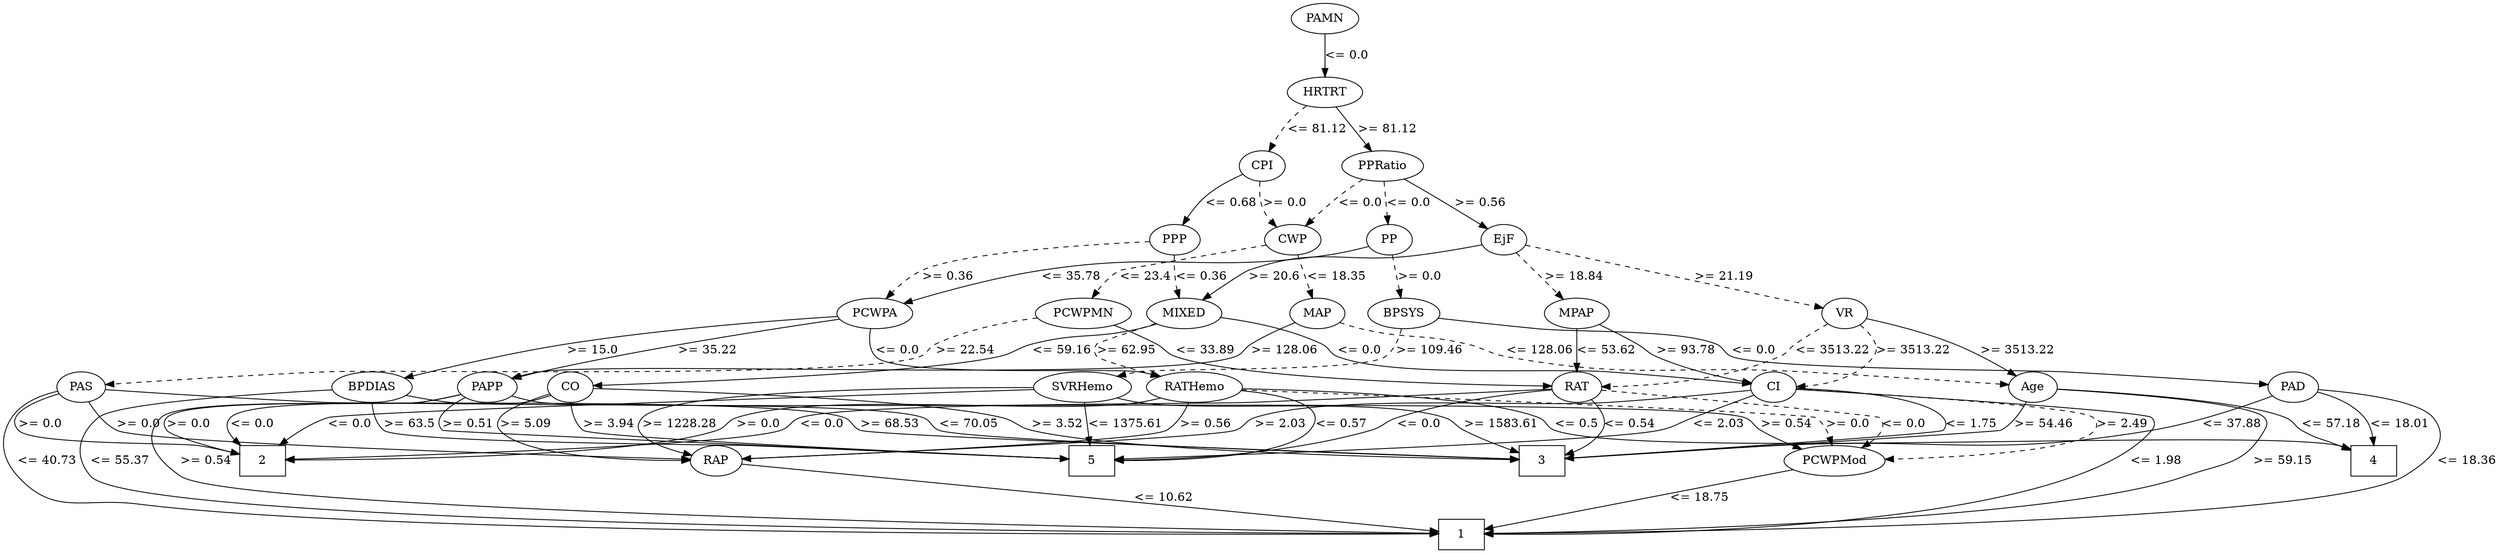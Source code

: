 digraph G {
	graph [bb="0,0,2380.8,645"];
	node [label="\N"];
	1	[height=0.5,
		pos="1527.8,18",
		shape=box,
		width=0.75];
	2	[height=0.5,
		pos="664.76,105",
		shape=box,
		width=0.75];
	3	[height=0.5,
		pos="1577.8,105",
		shape=box,
		width=0.75];
	4	[height=0.5,
		pos="2185.8,105",
		shape=box,
		width=0.75];
	5	[height=0.5,
		pos="1269.8,105",
		shape=box,
		width=0.75];
	RAP	[height=0.5,
		pos="274.76,105",
		width=0.77778];
	RAP -> 1	[key=0,
		label="<= 10.62",
		lp="1006.8,61.5",
		op="<=",
		param=10.62,
		pos="e,1500.7,20.665 302.67,101.95 397.62,95.012 716.87,71.787 980.76,54 1172.6,41.071 1402.3,26.749 1490.7,21.286",
		style=solid];
	PAS	[height=0.5,
		pos="70.758,192",
		width=0.75];
	PAS -> 1	[key=0,
		label="<= 40.73",
		lp="104.76,105",
		op="<=",
		param=40.73,
		pos="e,1500.7,20.128 46.394,183.96 21.797,175.6 -10.653,160.31 3.7583,141 95.579,17.979 407.43,72.289 762.76,54 1042.5,39.601 1380,25.194 \
1490.7,20.547",
		style=solid];
	PAS -> 2	[key=0,
		label=">= 0.0",
		lp="103.76,148.5",
		op=">=",
		param=0.0,
		pos="e,637.74,107.21 70.769,173.9 71.766,162.73 75.078,148.81 84.758,141 95.354,132.45 500.81,113.42 627.4,107.67",
		style=solid];
	PAS -> 3	[key=0,
		label=">= 68.53",
		lp="724.76,148.5",
		op=">=",
		param=68.53,
		pos="e,1550.8,114 97.9,189.9 212.51,185.18 652.22,166.45 679.76,156 689.82,152.18 688.63,144.64 698.76,141 783.36,110.57 1418.6,134.68 \
1507.8,123 1518.7,121.57 1530.3,119.12 1541,116.52",
		style=solid];
	PAS -> RAP	[key=0,
		label=">= 0.0",
		lp="29.758,148.5",
		op=">=",
		param=0.0,
		pos="e,246.76,105.3 47.403,182.75 24.849,173.54 -3.8963,157.73 10.758,141 39.62,108.06 170.35,104.71 236.37,105.19",
		style=solid];
	PAD	[height=0.5,
		pos="2078.8,192",
		width=0.79437];
	PAD -> 1	[key=0,
		label="<= 18.36",
		lp="2280.8,105",
		op="<=",
		param=18.36,
		pos="e,1554.9,20.138 2105.8,185.92 2153.4,176.91 2247.5,158.8 2249.8,156 2267.9,133.74 2255,109.55 2221.8,87 2167.1,49.953 1701.9,26.675 \
1565.3,20.594",
		style=solid];
	PAD -> 3	[key=0,
		label="<= 37.88",
		lp="2059.8,148.5",
		op="<=",
		param=37.88,
		pos="e,1604.9,114.56 2063.6,176.64 2049.9,164.68 2028.7,148.45 2006.8,141 1929.9,114.83 1722,135.49 1641.8,123 1632.9,121.63 1623.6,119.52 \
1614.8,117.26",
		style=solid];
	PAD -> 4	[key=0,
		label="<= 18.01",
		lp="2155.8,148.5",
		op="<=",
		param=18.01,
		pos="e,2158.8,121.25 2092.3,176.12 2102.1,165.69 2116.1,151.74 2129.8,141 2136.1,136.01 2143.2,131.12 2150.1,126.66",
		style=solid];
	PAMN	[height=0.5,
		pos="1487.8,627",
		width=1.0139];
	HRTRT	[height=0.5,
		pos="1487.8,540",
		width=1.1013];
	PAMN -> HRTRT	[key=0,
		label="<= 0.0",
		lp="1506.8,583.5",
		op="<=",
		param=0.0,
		pos="e,1487.8,558.18 1487.8,608.8 1487.8,597.16 1487.8,581.55 1487.8,568.24",
		style=solid];
	CPI	[height=0.5,
		pos="1445.8,453",
		width=0.75];
	HRTRT -> CPI	[key=0,
		label="<= 81.12",
		lp="1488.8,496.5",
		op="<=",
		param=81.12,
		pos="e,1450.2,471.17 1474.8,522.9 1470.5,517.17 1466.1,510.51 1462.8,504 1459,496.74 1455.8,488.48 1453.3,480.8",
		style=dashed];
	PPRatio	[height=0.5,
		pos="1548.8,453",
		width=1.1013];
	HRTRT -> PPRatio	[key=0,
		label=">= 81.12",
		lp="1550.8,496.5",
		op=">=",
		param=81.12,
		pos="e,1538,470.38 1500.6,522.77 1505.1,516.91 1510.3,510.21 1514.8,504 1520.6,495.89 1526.9,486.87 1532.4,478.75",
		style=solid];
	CWP	[height=0.5,
		pos="1468.8,366",
		width=0.84854];
	PCWPMN	[height=0.5,
		pos="1231.8,279",
		width=1.3902];
	CWP -> PCWPMN	[key=0,
		label="<= 23.4",
		lp="1451.3,322.5",
		op="<=",
		param=23.4,
		pos="e,1268.4,291.36 1452.7,350.38 1437.3,336.43 1415.6,317.23 1410.8,315 1361.7,292.51 1343.4,308.49 1290.8,297 1286.7,296.11 1282.4,\
295.08 1278.2,294",
		style=dashed];
	MAP	[height=0.5,
		pos="1695.8,279",
		width=0.84854];
	CWP -> MAP	[key=0,
		label="<= 18.35",
		lp="1713.8,322.5",
		op="<=",
		param=18.35,
		pos="e,1694.2,297.01 1495.2,356.97 1506.4,353.8 1519.6,350.37 1531.8,348 1563.8,341.73 1652.2,350.4 1677.8,330 1684.9,324.29 1689.2,315.5 \
1691.8,306.87",
		style=dashed];
	PCWPMN -> PAS	[key=0,
		label=">= 22.54",
		lp="746.76,235.5",
		op=">=",
		param=22.54,
		pos="e,97.695,194.97 1183,274.43 989.49,260.26 278.22,208.19 107.69,195.7",
		style=dashed];
	RAT	[height=0.5,
		pos="1634.8,192",
		width=0.76389];
	PCWPMN -> RAT	[key=0,
		label="<= 33.89",
		lp="1360.8,235.5",
		op="<=",
		param=33.89,
		pos="e,1607.7,195.96 1266.7,265.91 1282.2,259.93 1300.4,252.05 1315.8,243 1325,237.55 1324.8,232.11 1334.8,228 1340.8,225.51 1518.8,205.73 \
1597.7,197.05",
		style=solid];
	PAPP	[height=0.5,
		pos="1435.8,192",
		width=0.88889];
	MAP -> PAPP	[key=0,
		label=">= 128.06",
		lp="1660.8,235.5",
		op=">=",
		param=128.06,
		pos="e,1466.8,196.88 1674.4,265.75 1651.4,252.71 1616.2,233.24 1601.8,228 1560.5,213.01 1511,203.61 1476.8,198.37",
		style=solid];
	Age	[height=0.5,
		pos="2203.8,192",
		width=0.75];
	MAP -> Age	[key=0,
		label="<= 128.06",
		lp="2124.8,235.5",
		op="<=",
		param=128.06,
		pos="e,2180.3,200.91 1718.6,266.71 1724.1,264.44 1730,262.34 1735.8,261 1873.6,228.84 1914.7,269.62 2053.8,243 2056.7,242.43 2127.5,218.69 \
2170.7,204.13",
		style=dashed];
	PCWPMod	[height=0.5,
		pos="1702.8,105",
		width=1.4444];
	PCWPMod -> 1	[key=0,
		label="<= 18.75",
		lp="1650.8,61.5",
		op="<=",
		param=18.75,
		pos="e,1555,32.217 1673.9,89.964 1643.8,75.372 1596.7,52.496 1564.2,36.68",
		style=solid];
	PCWPA	[height=0.5,
		pos="1341.8,279",
		width=1.1555];
	BPDIAS	[height=0.5,
		pos="1269.8,192",
		width=1.1735];
	PCWPA -> BPDIAS	[key=0,
		label=">= 15.0",
		lp="1293.3,235.5",
		op=">=",
		param=15.0,
		pos="e,1265.9,210.02 1311.3,266.71 1294.3,259.72 1275.6,250.65 1270.8,243 1266.5,236.28 1265.1,227.95 1265.2,220.03",
		style=solid];
	RATHemo	[height=0.5,
		pos="1140.8,192",
		width=1.375];
	PCWPA -> RATHemo	[key=0,
		label="<= 0.0",
		lp="1072.8,235.5",
		op="<=",
		param=0.0,
		pos="e,1098.9,201.84 1311.6,266.6 1304.8,264.41 1297.6,262.38 1290.8,261 1264.9,255.78 1071.7,262.37 1053.8,243 1038,225.99 1062.2,213.15 \
1089,204.74",
		style=solid];
	PCWPA -> PAPP	[key=0,
		label=">= 35.22",
		lp="1430.8,235.5",
		op=">=",
		param=35.22,
		pos="e,1423.2,208.68 1364,263.64 1372.7,257.65 1382.5,250.38 1390.8,243 1399.8,234.9 1409,225.12 1416.6,216.36",
		style=solid];
	BPDIAS -> 1	[key=0,
		label="<= 55.37",
		lp="1174.8,105",
		op="<=",
		param=55.37,
		pos="e,1500.7,21.444 1234.7,181.68 1223.6,178.95 1211.2,176.12 1199.8,174 1137.3,162.41 1026.2,194.27 1060.8,141 1108.3,67.673 1388.5,\
32.838 1490.6,22.455",
		style=solid];
	BPDIAS -> 3	[key=0,
		label="<= 70.05",
		lp="1514.8,148.5",
		op="<=",
		param=70.05,
		pos="e,1550.6,117.1 1309.1,185.27 1345.5,179.5 1400.9,169.52 1447.8,156 1465.7,150.83 1509.4,133.68 1541.1,120.9",
		style=solid];
	BPDIAS -> 5	[key=0,
		label=">= 63.5",
		lp="1292.3,148.5",
		op=">=",
		param=63.5,
		pos="e,1269.8,123.18 1269.8,173.8 1269.8,162.16 1269.8,146.55 1269.8,133.24",
		style=solid];
	RATHemo -> 2	[key=0,
		label=">= 0.0",
		lp="796.76,148.5",
		op=">=",
		param=0.0,
		pos="e,691.78,114.86 1091.8,189.17 1006.5,185.51 834.45,175.86 777.76,156 766.24,151.96 765.61,146.57 754.76,141 737.84,132.31 718.24,\
124.45 701.66,118.39",
		style=solid];
	RATHemo -> 4	[key=0,
		label="<= 0.5",
		lp="1983.8,148.5",
		op="<=",
		param=0.5,
		pos="e,2158.3,118.65 1180.2,180.89 1192.5,178.15 1206.1,175.53 1218.8,174 1375.9,155.06 1776.3,190.6 1930.8,156 1946.9,152.39 1948.8,\
145.21 1964.8,141 2042.5,120.52 2066.8,142.61 2144.8,123 2146,122.68 2147.3,122.33 2148.6,121.96",
		style=solid];
	RATHemo -> 5	[key=0,
		label="<= 0.57",
		lp="1164.3,148.5",
		op="<=",
		param=0.57,
		pos="e,1242.6,109.61 1136.4,174.01 1134.7,163.45 1134.6,150.18 1141.8,141 1152.9,126.67 1198.9,116.72 1232.6,111.18",
		style=solid];
	RATHemo -> RAP	[key=0,
		label=">= 0.56",
		lp="372.26,148.5",
		op=">=",
		param=0.56,
		pos="e,293.43,118.53 1091.6,189.18 921.59,182.84 367.45,161.79 349.76,156 349.06,155.77 323.03,138.38 301.83,124.17",
		style=solid];
	RATHemo -> PCWPMod	[key=0,
		label=">= 0.0",
		lp="1246.8,148.5",
		op=">=",
		param=0.0,
		pos="e,1659.9,115.45 1161.3,175.43 1178.1,163.6 1203.2,148.18 1227.8,141 1310.2,116.93 1528.5,133.08 1613.8,123 1625.5,121.61 1638,119.58 \
1649.8,117.4",
		style=dashed];
	PAPP -> 1	[key=0,
		label=">= 0.54",
		lp="1513.3,105",
		op=">=",
		param=0.54,
		pos="e,1518.6,36.205 1444.6,174.51 1460.6,144.56 1494.6,81.024 1513.8,45.124",
		style=solid];
	PAPP -> 2	[key=0,
		label=">= 0.0",
		lp="1038.8,148.5",
		op=">=",
		param=0.0,
		pos="e,692.14,107.38 1405.6,185.81 1382.4,182 1349.7,177 1320.8,174 1187.5,160.19 1151.6,180.17 1019.8,156 997.77,151.97 993.63,145.62 \
971.76,141 875.9,120.75 760.57,111.58 702.33,107.99",
		style=solid];
	PAPP -> 5	[key=0,
		label=">= 0.51",
		lp="1361.3,148.5",
		op=">=",
		param=0.51,
		pos="e,1292.1,123.22 1407.7,183.17 1387.8,177.09 1360.9,167.72 1338.8,156 1330.8,151.81 1314.9,140.38 1300.4,129.5",
		style=solid];
	PAPP -> PCWPMod	[key=0,
		label=">= 0.54",
		lp="1707.3,148.5",
		op=">=",
		param=0.54,
		pos="e,1695.9,123.16 1466.9,187.77 1526.6,181.37 1652.9,166.74 1669.8,156 1678.7,150.27 1685.8,141.12 1691.1,132.21",
		style=solid];
	RAT -> 2	[key=0,
		label="<= 0.0",
		lp="1112.8,148.5",
		op="<=",
		param=0.0,
		pos="e,691.91,105.59 1608,187.62 1576.6,183.77 1523,177.57 1476.8,174 1391.8,167.44 1176.9,174.67 1093.8,156 1076.8,152.2 1074.6,145.15 \
1057.8,141 929.98,109.48 772.63,105.56 702.07,105.56",
		style=solid];
	RAT -> 3	[key=0,
		label="<= 0.54",
		lp="1643.3,148.5",
		op="<=",
		param=0.54,
		pos="e,1597.3,123.01 1629.1,173.98 1625.3,163.91 1619.7,151.18 1612.8,141 1610.3,137.41 1607.4,133.87 1604.5,130.5",
		style=solid];
	RAT -> 5	[key=0,
		label="<= 0.0",
		lp="1424.8,148.5",
		op="<=",
		param=0.0,
		pos="e,1296.9,111.88 1607.8,188.39 1555.4,183.09 1442.2,170.33 1405.8,156 1394.7,151.66 1394.4,146.13 1383.8,141 1359.2,129.18 1329.7,\
120.25 1306.8,114.37",
		style=solid];
	RAT -> PCWPMod	[key=0,
		label="<= 0.0",
		lp="1770.8,148.5",
		op="<=",
		param=0.0,
		pos="e,1730.2,120.37 1662.3,191.18 1689.2,189.7 1729,182.72 1748.8,156 1756.4,145.7 1749.2,135.13 1738.5,126.39",
		style=dashed];
	CO	[height=0.5,
		pos="484.76,192",
		width=0.75];
	CO -> 2	[key=0,
		label="<= 0.0",
		lp="307.76,148.5",
		op="<=",
		param=0.0,
		pos="e,637.62,106.46 457.75,190.29 409.14,188.37 310.01,181.38 288.76,156 284.48,150.89 284.27,145.93 288.76,141 311.3,116.27 537.04,\
108.72 627.53,106.68",
		style=solid];
	CO -> 3	[key=0,
		label=">= 3.52",
		lp="857.26,148.5",
		op=">=",
		param=3.52,
		pos="e,1550.8,113.97 509.18,183.99 522.53,180.43 539.43,176.37 554.76,174 612.21,165.11 761.52,176.95 815.76,156 825.79,152.12 824.64,\
144.66 834.76,141 905.09,115.52 1433.6,132.88 1507.8,123 1518.7,121.55 1530.3,119.09 1540.9,116.48",
		style=solid];
	CO -> 5	[key=0,
		label=">= 3.94",
		lp="523.26,148.5",
		op=">=",
		param=3.94,
		pos="e,1242.6,109.37 485.42,173.75 486.85,162.5 490.71,148.57 500.76,141 527.49,120.87 1069.4,125.2 1102.8,123 1147.4,120.07 1198.5,114.54 \
1232.3,110.59",
		style=solid];
	CO -> RAP	[key=0,
		label=">= 5.09",
		lp="155.26,148.5",
		op=">=",
		param=5.09,
		pos="e,246.65,106.82 457.69,190.35 379,188.2 154.48,179.98 132.76,156 101.16,121.11 184.3,110.56 236.37,107.38",
		style=solid];
	CI	[height=0.5,
		pos="1805.8,192",
		width=0.75];
	CI -> 1	[key=0,
		label="<= 1.98",
		lp="2083.3,105",
		op="<=",
		param=1.98,
		pos="e,1554.9,20.641 1832.9,190.59 1908.5,188.93 2113.7,180.76 2081.8,141 2016.3,59.571 1678.9,29.318 1565.2,21.344",
		style=solid];
	CI -> 3	[key=0,
		label="<= 1.75",
		lp="1825.3,148.5",
		op="<=",
		param=1.75,
		pos="e,1605,114.14 1806.3,173.66 1805.7,162.67 1802.8,149.07 1793.8,141 1768.3,118.4 1675.2,129.38 1641.8,123 1633,121.33 1623.7,119.1 \
1614.9,116.82",
		style=solid];
	CI -> 5	[key=0,
		label="<= 2.03",
		lp="1586.3,148.5",
		op="<=",
		param=2.03,
		pos="e,1296.9,108.62 1779.3,187.55 1718.6,179.58 1573.6,160.23 1563.8,156 1553.9,151.75 1554.7,145.16 1544.8,141 1523.3,131.99 1377.1,\
116.59 1307,109.62",
		style=solid];
	CI -> RAP	[key=0,
		label=">= 2.03",
		lp="463.26,148.5",
		op=">=",
		param=2.03,
		pos="e,300.11,113.14 1779.7,186.81 1752.7,182.7 1709.4,176.66 1671.8,174 1535.3,164.38 575.69,178.46 440.76,156 419.55,152.47 415.3,147.34 \
394.76,141 366.27,132.2 333.8,122.77 309.83,115.91",
		style=solid];
	CI -> PCWPMod	[key=0,
		label=">= 2.49",
		lp="1904.3,148.5",
		op=">=",
		param=2.49,
		pos="e,1753.7,109.18 1830.7,184.49 1857.5,176.31 1894.1,160.89 1877.8,141 1863.4,123.49 1808.4,114.57 1763.9,110.13",
		style=dashed];
	SVRHemo	[height=0.5,
		pos="613.76,192",
		width=1.3902];
	SVRHemo -> 2	[key=0,
		label="<= 0.0",
		lp="572.76,148.5",
		op="<=",
		param=0.0,
		pos="e,637.7,106.07 580.21,178.54 560.99,169.44 542.69,156.09 553.76,141 570.56,118.08 602.4,109.78 627.68,106.96",
		style=solid];
	SVRHemo -> 3	[key=0,
		label=">= 1583.61",
		lp="935.26,148.5",
		op=">=",
		param=1583.61,
		pos="e,1550.8,113.95 662.6,187.8 729.27,182.9 844.93,172.35 883.76,156 893.67,151.82 892.65,144.68 902.76,141 965.96,118 1441.1,131.98 \
1507.8,123 1518.7,121.53 1530.3,119.07 1540.9,116.46",
		style=solid];
	SVRHemo -> 5	[key=0,
		label="<= 1375.61",
		lp="647.26,148.5",
		op="<=",
		param=1375.61,
		pos="e,1242.6,109.31 608.75,173.89 606.71,163 606.48,149.42 614.76,141 633.78,121.66 1075.7,124.87 1102.8,123 1147.4,119.91 1198.5,114.42 \
1232.3,110.51",
		style=solid];
	SVRHemo -> RAP	[key=0,
		label=">= 1228.28",
		lp="248.26,148.5",
		op=">=",
		param=1228.28,
		pos="e,251.11,114.7 571.33,182.12 555.52,179.11 537.38,176 520.76,174 487.05,169.94 239.05,180.7 215.76,156 202.8,142.25 221.91,128.51 \
241.75,118.92",
		style=solid];
	MIXED	[height=0.5,
		pos="1483.8,279",
		width=1.125];
	MIXED -> RATHemo	[key=0,
		label=">= 62.95",
		lp="1498.8,235.5",
		op=">=",
		param=62.95,
		pos="e,1180.6,202.82 1480.5,260.72 1477.4,249.46 1471.6,235.52 1460.8,228 1416.5,197.24 1272.1,217.76 1218.8,210 1209.6,208.67 1199.9,\
206.87 1190.6,204.95",
		style=dashed];
	MIXED -> CO	[key=0,
		label="<= 59.16",
		lp="1136.8,235.5",
		op="<=",
		param=59.16,
		pos="e,509.14,200.22 1448,270.29 1431.3,266.95 1411.1,263.29 1392.8,261 1330.4,253.22 1169.4,265.47 1110.8,243 1100.7,239.15 1101.9,231.7 \
1091.8,228 1035.7,207.48 613.91,218.09 554.76,210 542.99,208.39 530.33,205.64 519.05,202.81",
		style=solid];
	MIXED -> CI	[key=0,
		label="<= 0.0",
		lp="1578.8,235.5",
		op="<=",
		param=0.0,
		pos="e,1779.3,196.38 1507.5,264.3 1517.9,258.08 1530.1,250.45 1540.8,243 1549.6,236.84 1549.9,232.24 1559.8,228 1569.3,223.92 1703.2,\
206.23 1769.3,197.68",
		style=solid];
	BPSYS	[height=0.5,
		pos="1579.8,279",
		width=1.0471];
	BPSYS -> PAD	[key=0,
		label="<= 0.0",
		lp="1958.8,235.5",
		op="<=",
		param=0.0,
		pos="e,2050.9,196.49 1612.1,269.62 1625.5,266.45 1641.3,263.09 1655.8,261 1714.2,252.53 1865.7,264.24 1920.8,243 1930.8,239.13 1930.1,\
232.75 1939.8,228 1972,212.14 2012,203.04 2040.9,198.12",
		style=solid];
	BPSYS -> SVRHemo	[key=0,
		label=">= 109.46",
		lp="1232.8,235.5",
		op=">=",
		param=109.46,
		pos="e,663.68,194.11 1552.4,266.38 1546.4,264.24 1539.9,262.28 1533.8,261 1389.9,231.21 1347.1,275.03 1203.8,243 1186.4,239.13 1184.1,\
231.94 1166.8,228 1074.4,206.94 796.8,197.57 673.69,194.37",
		style=dashed];
	CPI -> CWP	[key=0,
		label=">= 0.0",
		lp="1465.8,409.5",
		op=">=",
		param=0.0,
		pos="e,1456.5,382.49 1443.9,434.99 1443.3,425.15 1443.6,412.65 1446.8,402 1447.9,398.35 1449.4,394.7 1451.3,391.22",
		style=dashed];
	PPP	[height=0.5,
		pos="1364.8,366",
		width=0.75];
	CPI -> PPP	[key=0,
		label="<= 0.68",
		lp="1417.3,409.5",
		op="<=",
		param=0.68,
		pos="e,1372.4,383.51 1425.3,440.81 1415.3,434.66 1403.6,426.39 1394.8,417 1388,409.82 1382,400.87 1377.3,392.54",
		style=solid];
	PPRatio -> CWP	[key=0,
		label="<= 0.0",
		lp="1533.8,409.5",
		op="<=",
		param=0.0,
		pos="e,1482.7,382.42 1533.1,436.06 1527.3,430.11 1520.7,423.28 1514.8,417 1506.4,408.21 1497.4,398.43 1489.6,389.87",
		style=dashed];
	PP	[height=0.5,
		pos="1567.8,366",
		width=0.75];
	PPRatio -> PP	[key=0,
		label="<= 0.0",
		lp="1577.8,409.5",
		op="<=",
		param=0.0,
		pos="e,1564,383.89 1552.6,434.8 1555.2,423.09 1558.7,407.34 1561.7,393.97",
		style=dashed];
	EjF	[height=0.5,
		pos="1644.8,366",
		width=0.75];
	PPRatio -> EjF	[key=0,
		label=">= 0.56",
		lp="1637.3,409.5",
		op=">=",
		param=0.56,
		pos="e,1633,382.36 1571.9,438.21 1581.3,432.2 1591.9,424.76 1600.8,417 1609.9,408.94 1619,399.01 1626.6,390.14",
		style=solid];
	Age -> 1	[key=0,
		label=">= 59.15",
		lp="2354.8,105",
		op=">=",
		param=59.15,
		pos="e,1554.9,19.286 2230.8,191.21 2257.7,189.78 2297.9,182.89 2317.8,156 2328.4,141.61 2339.2,116.6 2310.8,87 2258.6,32.693 1714.3,21.482 \
1565.3,19.424",
		style=solid];
	Age -> 3	[key=0,
		label=">= 54.46",
		lp="2219.8,148.5",
		op=">=",
		param=54.46,
		pos="e,1604.9,114.66 2201.1,174.09 2198.3,162.7 2192.8,148.44 2181.8,141 2156.9,124.18 1671.5,127.38 1641.8,123 1632.8,121.68 1623.4,\
119.58 1614.5,117.29",
		style=solid];
	Age -> 4	[key=0,
		label="<= 57.18",
		lp="2287.8,148.5",
		op="<=",
		param=57.18,
		pos="e,2212.8,111.2 2226.9,182.28 2246.9,173.37 2270.8,158.4 2259.8,141 2251.4,127.83 2236.6,119.52 2222.5,114.32",
		style=solid];
	MPAP	[height=0.5,
		pos="1779.8,279",
		width=0.97491];
	MPAP -> RAT	[key=0,
		label="<= 53.62",
		lp="1741.8,235.5",
		op="<=",
		param=53.62,
		pos="e,1654.6,204.61 1757.4,264.91 1732.2,250.09 1690.9,225.94 1663.4,209.76",
		style=solid];
	MPAP -> CI	[key=0,
		label=">= 93.78",
		lp="1806.8,235.5",
		op=">=",
		param=93.78,
		pos="e,1792.1,207.91 1777.6,260.91 1777,251.05 1777.3,238.55 1780.8,228 1782.1,223.93 1784.1,219.93 1786.4,216.17",
		style=solid];
	PPP -> PCWPA	[key=0,
		label=">= 0.36",
		lp="1320.3,322.5",
		op=">=",
		param=0.36,
		pos="e,1316.8,293.58 1339.8,358.98 1324.8,353.93 1306.9,345.04 1297.8,330 1291.2,319.2 1298.3,308.52 1308.5,299.82",
		style=dashed];
	PPP -> MIXED	[key=0,
		label="<= 0.36",
		lp="1388.3,322.5",
		op="<=",
		param=0.36,
		pos="e,1446.3,286.18 1360.4,348.06 1358.8,337.52 1358.7,324.25 1365.8,315 1374.6,303.41 1407.5,294.23 1436.4,288.19",
		style=dashed];
	PP -> PCWPA	[key=0,
		label="<= 35.78",
		lp="1534.8,322.5",
		op="<=",
		param=35.78,
		pos="e,1379.5,286.87 1549.4,352.78 1531.9,341.6 1504.4,325.28 1478.8,315 1450,303.47 1416.2,294.79 1389.4,288.96",
		style=solid];
	PP -> BPSYS	[key=0,
		label=">= 0.0",
		lp="1592.8,322.5",
		op=">=",
		param=0.0,
		pos="e,1577.3,297.18 1570.2,347.8 1571.8,336.16 1574,320.55 1575.9,307.24",
		style=dashed];
	VR	[height=0.5,
		pos="1931.8,279",
		width=0.75];
	VR -> RAT	[key=0,
		label="<= 3513.22",
		lp="1888.3,235.5",
		op="<=",
		param=3513.22,
		pos="e,1661.7,196.4 1909.4,268.73 1894,262.11 1873.3,252.69 1855.8,243 1845.1,237.1 1844.1,232.49 1832.8,228 1804.1,216.67 1720.8,204.32 \
1671.9,197.75",
		style=dashed];
	VR -> CI	[key=0,
		label=">= 3513.22",
		lp="2017.3,235.5",
		op=">=",
		param=3513.22,
		pos="e,1832.8,194.33 1953.5,268.22 1972.1,258.53 1994.1,242.99 1981.8,228 1964.5,207.01 1889.2,198.38 1842.8,195.01",
		style=dashed];
	VR -> Age	[key=0,
		label=">= 3513.22",
		lp="2211.3,235.5",
		op=">=",
		param=3513.22,
		pos="e,2194.5,209.23 1958.5,276.3 2011.4,272.55 2127.3,262.33 2161.8,243 2172.5,236.97 2181.7,227.04 2188.7,217.61",
		style=solid];
	EjF -> MIXED	[key=0,
		label=">= 20.6",
		lp="1651.3,322.5",
		op=">=",
		param=20.6,
		pos="e,1513.9,291.08 1638.7,348.12 1633.9,337.05 1626.1,323.15 1614.8,315 1584.5,293.22 1568.7,307.13 1532.8,297 1529.8,296.16 1526.7,\
295.24 1523.6,294.27",
		style=solid];
	EjF -> MPAP	[key=0,
		label=">= 18.84",
		lp="1793.8,322.5",
		op=">=",
		param=18.84,
		pos="e,1776.1,297 1671.6,362.97 1696.6,359.76 1733.7,351.46 1757.8,330 1764.7,323.83 1769.5,315.08 1772.9,306.62",
		style=dashed];
	EjF -> VR	[key=0,
		label=">= 21.19",
		lp="1885.8,322.5",
		op=">=",
		param=21.19,
		pos="e,1911.6,291.1 1671,361.88 1706.4,357.22 1770.9,347.13 1823.8,330 1851.5,321.01 1881.5,306.74 1902.8,295.74",
		style=dashed];
}

